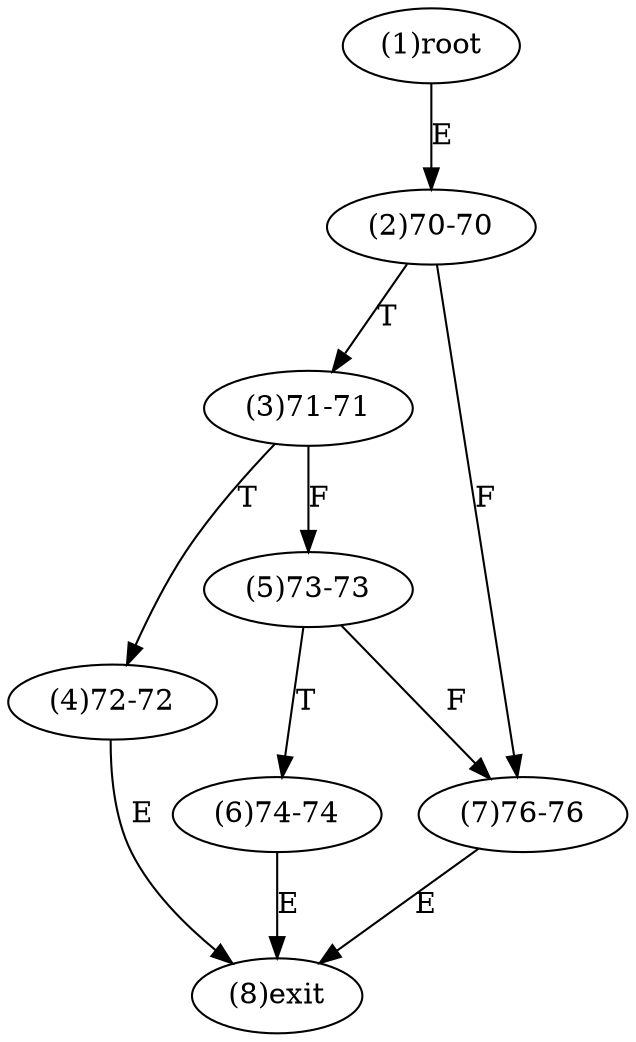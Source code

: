 digraph "" { 
1[ label="(1)root"];
2[ label="(2)70-70"];
3[ label="(3)71-71"];
4[ label="(4)72-72"];
5[ label="(5)73-73"];
6[ label="(6)74-74"];
7[ label="(7)76-76"];
8[ label="(8)exit"];
1->2[ label="E"];
2->7[ label="F"];
2->3[ label="T"];
3->5[ label="F"];
3->4[ label="T"];
4->8[ label="E"];
5->7[ label="F"];
5->6[ label="T"];
6->8[ label="E"];
7->8[ label="E"];
}